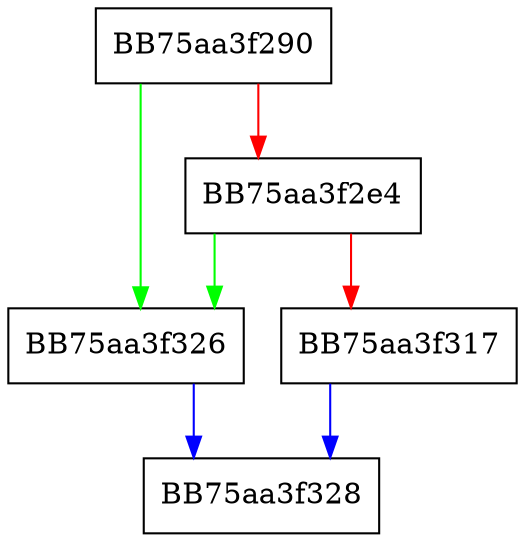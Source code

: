 digraph createProxyMethod {
  node [shape="box"];
  graph [splines=ortho];
  BB75aa3f290 -> BB75aa3f326 [color="green"];
  BB75aa3f290 -> BB75aa3f2e4 [color="red"];
  BB75aa3f2e4 -> BB75aa3f326 [color="green"];
  BB75aa3f2e4 -> BB75aa3f317 [color="red"];
  BB75aa3f317 -> BB75aa3f328 [color="blue"];
  BB75aa3f326 -> BB75aa3f328 [color="blue"];
}